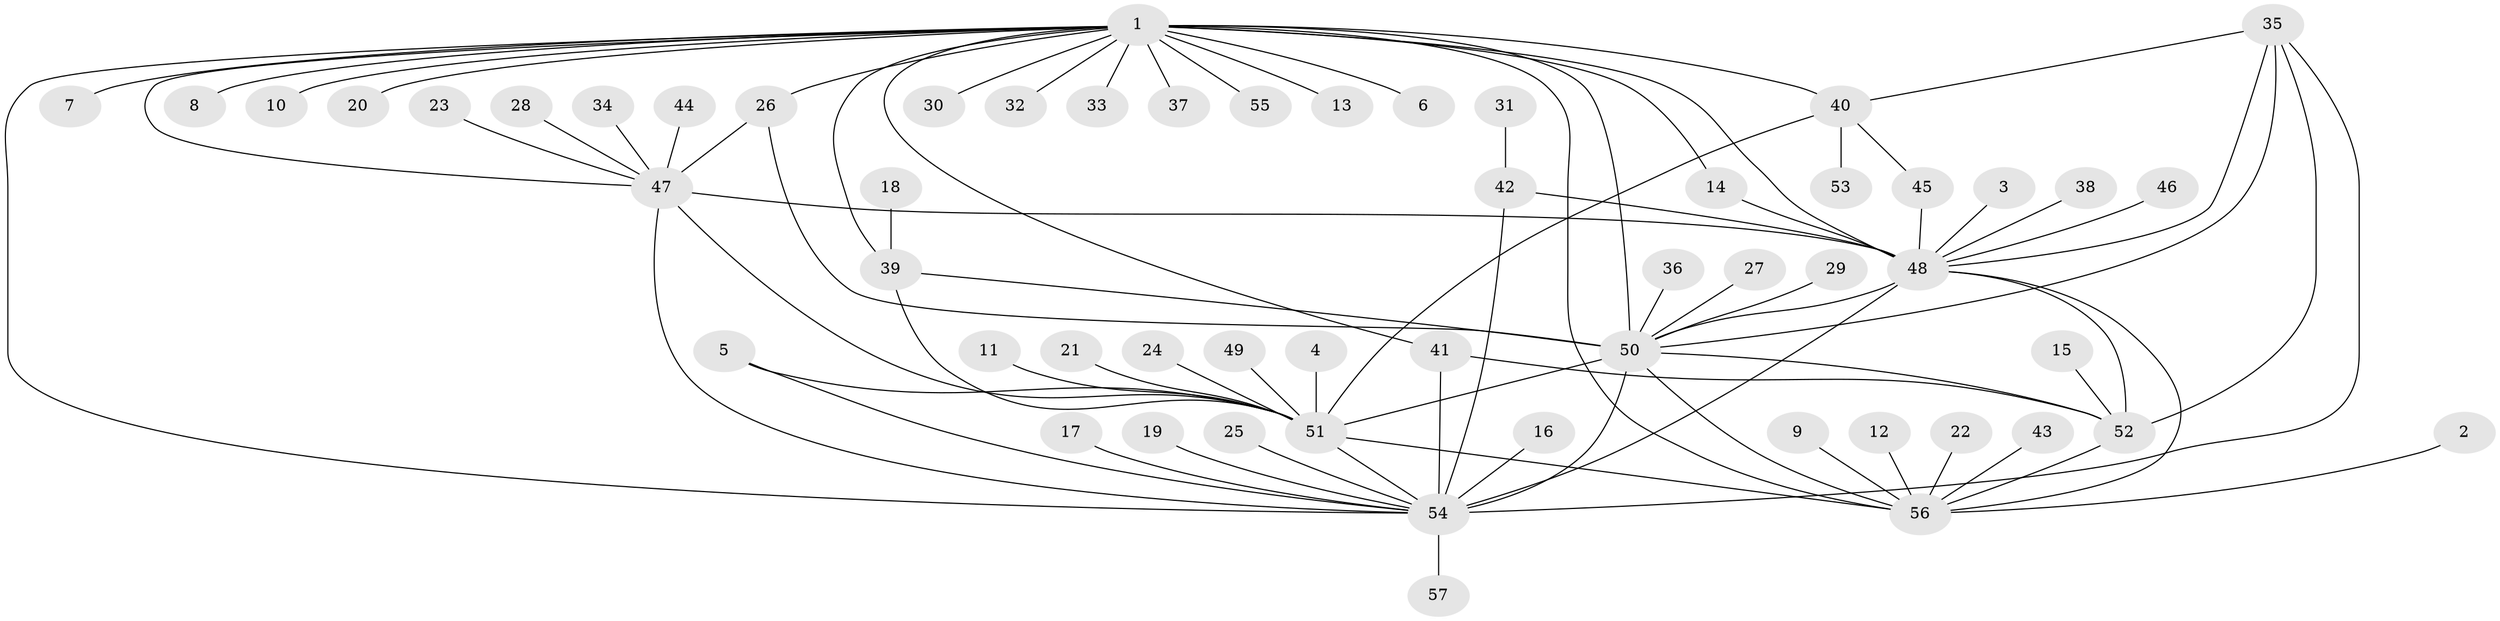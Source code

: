 // original degree distribution, {9: 0.04424778761061947, 22: 0.008849557522123894, 8: 0.04424778761061947, 14: 0.008849557522123894, 1: 0.5486725663716814, 3: 0.07964601769911504, 5: 0.02654867256637168, 4: 0.035398230088495575, 2: 0.168141592920354, 10: 0.008849557522123894, 7: 0.008849557522123894, 6: 0.017699115044247787}
// Generated by graph-tools (version 1.1) at 2025/25/03/09/25 03:25:54]
// undirected, 57 vertices, 83 edges
graph export_dot {
graph [start="1"]
  node [color=gray90,style=filled];
  1;
  2;
  3;
  4;
  5;
  6;
  7;
  8;
  9;
  10;
  11;
  12;
  13;
  14;
  15;
  16;
  17;
  18;
  19;
  20;
  21;
  22;
  23;
  24;
  25;
  26;
  27;
  28;
  29;
  30;
  31;
  32;
  33;
  34;
  35;
  36;
  37;
  38;
  39;
  40;
  41;
  42;
  43;
  44;
  45;
  46;
  47;
  48;
  49;
  50;
  51;
  52;
  53;
  54;
  55;
  56;
  57;
  1 -- 6 [weight=1.0];
  1 -- 7 [weight=1.0];
  1 -- 8 [weight=1.0];
  1 -- 10 [weight=1.0];
  1 -- 13 [weight=1.0];
  1 -- 14 [weight=1.0];
  1 -- 20 [weight=1.0];
  1 -- 26 [weight=1.0];
  1 -- 30 [weight=1.0];
  1 -- 32 [weight=1.0];
  1 -- 33 [weight=1.0];
  1 -- 37 [weight=1.0];
  1 -- 39 [weight=1.0];
  1 -- 40 [weight=1.0];
  1 -- 41 [weight=2.0];
  1 -- 47 [weight=1.0];
  1 -- 48 [weight=3.0];
  1 -- 50 [weight=3.0];
  1 -- 54 [weight=1.0];
  1 -- 55 [weight=1.0];
  1 -- 56 [weight=1.0];
  2 -- 56 [weight=1.0];
  3 -- 48 [weight=1.0];
  4 -- 51 [weight=1.0];
  5 -- 51 [weight=1.0];
  5 -- 54 [weight=1.0];
  9 -- 56 [weight=1.0];
  11 -- 51 [weight=1.0];
  12 -- 56 [weight=1.0];
  14 -- 48 [weight=1.0];
  15 -- 52 [weight=1.0];
  16 -- 54 [weight=1.0];
  17 -- 54 [weight=1.0];
  18 -- 39 [weight=1.0];
  19 -- 54 [weight=1.0];
  21 -- 51 [weight=1.0];
  22 -- 56 [weight=1.0];
  23 -- 47 [weight=1.0];
  24 -- 51 [weight=1.0];
  25 -- 54 [weight=1.0];
  26 -- 47 [weight=1.0];
  26 -- 50 [weight=1.0];
  27 -- 50 [weight=1.0];
  28 -- 47 [weight=1.0];
  29 -- 50 [weight=1.0];
  31 -- 42 [weight=1.0];
  34 -- 47 [weight=1.0];
  35 -- 40 [weight=1.0];
  35 -- 48 [weight=1.0];
  35 -- 50 [weight=1.0];
  35 -- 52 [weight=1.0];
  35 -- 54 [weight=1.0];
  36 -- 50 [weight=1.0];
  38 -- 48 [weight=1.0];
  39 -- 50 [weight=1.0];
  39 -- 51 [weight=1.0];
  40 -- 45 [weight=1.0];
  40 -- 51 [weight=1.0];
  40 -- 53 [weight=1.0];
  41 -- 52 [weight=1.0];
  41 -- 54 [weight=3.0];
  42 -- 48 [weight=1.0];
  42 -- 54 [weight=1.0];
  43 -- 56 [weight=1.0];
  44 -- 47 [weight=1.0];
  45 -- 48 [weight=1.0];
  46 -- 48 [weight=1.0];
  47 -- 48 [weight=1.0];
  47 -- 51 [weight=1.0];
  47 -- 54 [weight=1.0];
  48 -- 50 [weight=1.0];
  48 -- 52 [weight=1.0];
  48 -- 54 [weight=2.0];
  48 -- 56 [weight=1.0];
  49 -- 51 [weight=1.0];
  50 -- 51 [weight=1.0];
  50 -- 52 [weight=1.0];
  50 -- 54 [weight=1.0];
  50 -- 56 [weight=1.0];
  51 -- 54 [weight=1.0];
  51 -- 56 [weight=1.0];
  52 -- 56 [weight=1.0];
  54 -- 57 [weight=1.0];
}

